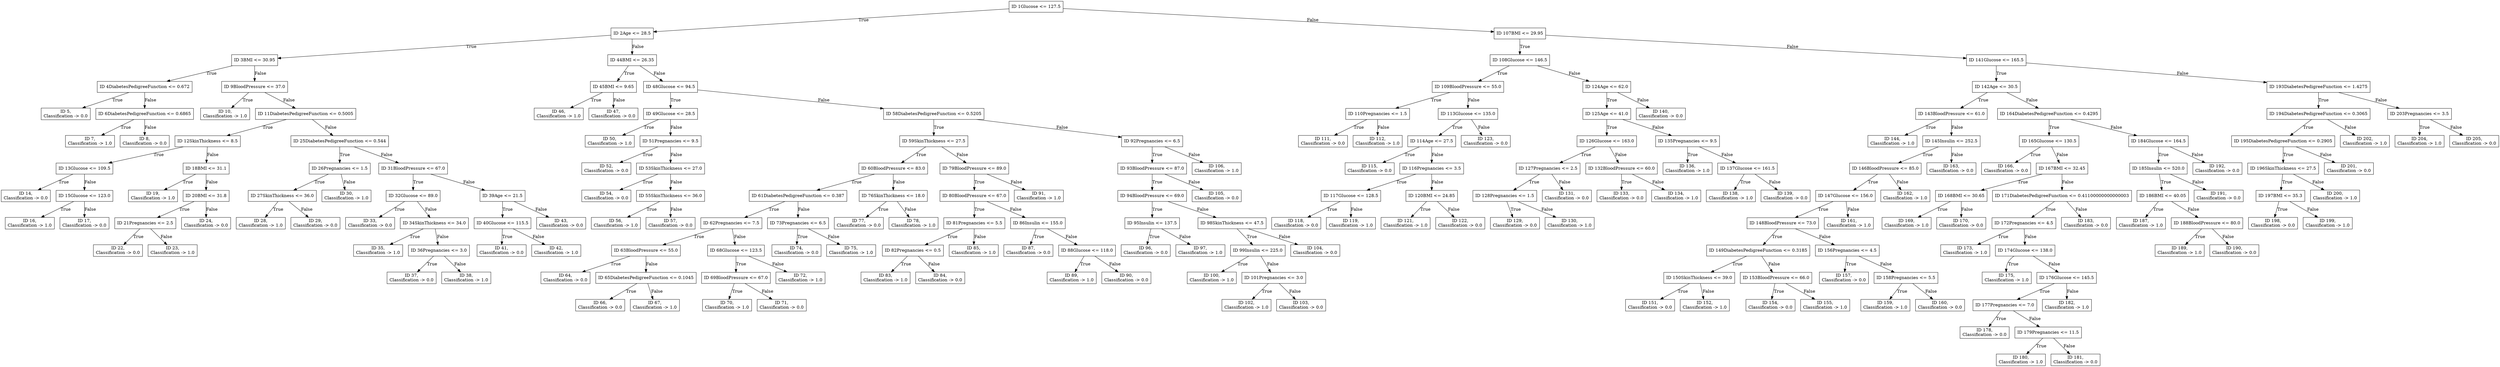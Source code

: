 digraph "Decision Tree" {
	node [shape=rectangle]
	"ID 1Glucose <= 127.5
" -> "ID 2Age <= 28.5
" [label=True]
	"ID 1Glucose <= 127.5
" -> "ID 107BMI <= 29.95
" [label=False]
	"ID 2Age <= 28.5
" -> "ID 3BMI <= 30.95
" [label=True]
	"ID 2Age <= 28.5
" -> "ID 44BMI <= 26.35
" [label=False]
	"ID 107BMI <= 29.95
" -> "ID 108Glucose <= 146.5
" [label=True]
	"ID 107BMI <= 29.95
" -> "ID 141Glucose <= 165.5
" [label=False]
	"ID 3BMI <= 30.95
" -> "ID 4DiabetesPedigreeFunction <= 0.672
" [label=True]
	"ID 3BMI <= 30.95
" -> "ID 9BloodPressure <= 37.0
" [label=False]
	"ID 44BMI <= 26.35
" -> "ID 45BMI <= 9.65
" [label=True]
	"ID 44BMI <= 26.35
" -> "ID 48Glucose <= 94.5
" [label=False]
	"ID 108Glucose <= 146.5
" -> "ID 109BloodPressure <= 55.0
" [label=True]
	"ID 108Glucose <= 146.5
" -> "ID 124Age <= 62.0
" [label=False]
	"ID 141Glucose <= 165.5
" -> "ID 142Age <= 30.5
" [label=True]
	"ID 141Glucose <= 165.5
" -> "ID 193DiabetesPedigreeFunction <= 1.4275
" [label=False]
	"ID 4DiabetesPedigreeFunction <= 0.672
" -> "ID 5,
Classification -> 0.0
" [label=True]
	"ID 4DiabetesPedigreeFunction <= 0.672
" -> "ID 6DiabetesPedigreeFunction <= 0.6865
" [label=False]
	"ID 9BloodPressure <= 37.0
" -> "ID 10,
Classification -> 1.0
" [label=True]
	"ID 9BloodPressure <= 37.0
" -> "ID 11DiabetesPedigreeFunction <= 0.5005
" [label=False]
	"ID 45BMI <= 9.65
" -> "ID 46,
Classification -> 1.0
" [label=True]
	"ID 45BMI <= 9.65
" -> "ID 47,
Classification -> 0.0
" [label=False]
	"ID 48Glucose <= 94.5
" -> "ID 49Glucose <= 28.5
" [label=True]
	"ID 48Glucose <= 94.5
" -> "ID 58DiabetesPedigreeFunction <= 0.5205
" [label=False]
	"ID 109BloodPressure <= 55.0
" -> "ID 110Pregnancies <= 1.5
" [label=True]
	"ID 109BloodPressure <= 55.0
" -> "ID 113Glucose <= 135.0
" [label=False]
	"ID 124Age <= 62.0
" -> "ID 125Age <= 41.0
" [label=True]
	"ID 124Age <= 62.0
" -> "ID 140,
Classification -> 0.0
" [label=False]
	"ID 142Age <= 30.5
" -> "ID 143BloodPressure <= 61.0
" [label=True]
	"ID 142Age <= 30.5
" -> "ID 164DiabetesPedigreeFunction <= 0.4295
" [label=False]
	"ID 193DiabetesPedigreeFunction <= 1.4275
" -> "ID 194DiabetesPedigreeFunction <= 0.3065
" [label=True]
	"ID 193DiabetesPedigreeFunction <= 1.4275
" -> "ID 203Pregnancies <= 3.5
" [label=False]
	"ID 6DiabetesPedigreeFunction <= 0.6865
" -> "ID 7,
Classification -> 1.0
" [label=True]
	"ID 6DiabetesPedigreeFunction <= 0.6865
" -> "ID 8,
Classification -> 0.0
" [label=False]
	"ID 11DiabetesPedigreeFunction <= 0.5005
" -> "ID 12SkinThickness <= 8.5
" [label=True]
	"ID 11DiabetesPedigreeFunction <= 0.5005
" -> "ID 25DiabetesPedigreeFunction <= 0.544
" [label=False]
	"ID 49Glucose <= 28.5
" -> "ID 50,
Classification -> 1.0
" [label=True]
	"ID 49Glucose <= 28.5
" -> "ID 51Pregnancies <= 9.5
" [label=False]
	"ID 58DiabetesPedigreeFunction <= 0.5205
" -> "ID 59SkinThickness <= 27.5
" [label=True]
	"ID 58DiabetesPedigreeFunction <= 0.5205
" -> "ID 92Pregnancies <= 6.5
" [label=False]
	"ID 110Pregnancies <= 1.5
" -> "ID 111,
Classification -> 0.0
" [label=True]
	"ID 110Pregnancies <= 1.5
" -> "ID 112,
Classification -> 1.0
" [label=False]
	"ID 113Glucose <= 135.0
" -> "ID 114Age <= 27.5
" [label=True]
	"ID 113Glucose <= 135.0
" -> "ID 123,
Classification -> 0.0
" [label=False]
	"ID 125Age <= 41.0
" -> "ID 126Glucose <= 163.0
" [label=True]
	"ID 125Age <= 41.0
" -> "ID 135Pregnancies <= 9.5
" [label=False]
	"ID 143BloodPressure <= 61.0
" -> "ID 144,
Classification -> 1.0
" [label=True]
	"ID 143BloodPressure <= 61.0
" -> "ID 145Insulin <= 252.5
" [label=False]
	"ID 164DiabetesPedigreeFunction <= 0.4295
" -> "ID 165Glucose <= 130.5
" [label=True]
	"ID 164DiabetesPedigreeFunction <= 0.4295
" -> "ID 184Glucose <= 164.5
" [label=False]
	"ID 194DiabetesPedigreeFunction <= 0.3065
" -> "ID 195DiabetesPedigreeFunction <= 0.2905
" [label=True]
	"ID 194DiabetesPedigreeFunction <= 0.3065
" -> "ID 202,
Classification -> 1.0
" [label=False]
	"ID 203Pregnancies <= 3.5
" -> "ID 204,
Classification -> 1.0
" [label=True]
	"ID 203Pregnancies <= 3.5
" -> "ID 205,
Classification -> 0.0
" [label=False]
	"ID 12SkinThickness <= 8.5
" -> "ID 13Glucose <= 109.5
" [label=True]
	"ID 12SkinThickness <= 8.5
" -> "ID 18BMI <= 31.1
" [label=False]
	"ID 25DiabetesPedigreeFunction <= 0.544
" -> "ID 26Pregnancies <= 1.5
" [label=True]
	"ID 25DiabetesPedigreeFunction <= 0.544
" -> "ID 31BloodPressure <= 67.0
" [label=False]
	"ID 51Pregnancies <= 9.5
" -> "ID 52,
Classification -> 0.0
" [label=True]
	"ID 51Pregnancies <= 9.5
" -> "ID 53SkinThickness <= 27.0
" [label=False]
	"ID 59SkinThickness <= 27.5
" -> "ID 60BloodPressure <= 83.0
" [label=True]
	"ID 59SkinThickness <= 27.5
" -> "ID 79BloodPressure <= 89.0
" [label=False]
	"ID 92Pregnancies <= 6.5
" -> "ID 93BloodPressure <= 87.0
" [label=True]
	"ID 92Pregnancies <= 6.5
" -> "ID 106,
Classification -> 1.0
" [label=False]
	"ID 114Age <= 27.5
" -> "ID 115,
Classification -> 0.0
" [label=True]
	"ID 114Age <= 27.5
" -> "ID 116Pregnancies <= 3.5
" [label=False]
	"ID 126Glucose <= 163.0
" -> "ID 127Pregnancies <= 2.5
" [label=True]
	"ID 126Glucose <= 163.0
" -> "ID 132BloodPressure <= 60.0
" [label=False]
	"ID 135Pregnancies <= 9.5
" -> "ID 136,
Classification -> 1.0
" [label=True]
	"ID 135Pregnancies <= 9.5
" -> "ID 137Glucose <= 161.5
" [label=False]
	"ID 145Insulin <= 252.5
" -> "ID 146BloodPressure <= 85.0
" [label=True]
	"ID 145Insulin <= 252.5
" -> "ID 163,
Classification -> 0.0
" [label=False]
	"ID 165Glucose <= 130.5
" -> "ID 166,
Classification -> 0.0
" [label=True]
	"ID 165Glucose <= 130.5
" -> "ID 167BMI <= 32.45
" [label=False]
	"ID 184Glucose <= 164.5
" -> "ID 185Insulin <= 520.0
" [label=True]
	"ID 184Glucose <= 164.5
" -> "ID 192,
Classification -> 0.0
" [label=False]
	"ID 195DiabetesPedigreeFunction <= 0.2905
" -> "ID 196SkinThickness <= 27.5
" [label=True]
	"ID 195DiabetesPedigreeFunction <= 0.2905
" -> "ID 201,
Classification -> 0.0
" [label=False]
	"ID 13Glucose <= 109.5
" -> "ID 14,
Classification -> 0.0
" [label=True]
	"ID 13Glucose <= 109.5
" -> "ID 15Glucose <= 123.0
" [label=False]
	"ID 18BMI <= 31.1
" -> "ID 19,
Classification -> 1.0
" [label=True]
	"ID 18BMI <= 31.1
" -> "ID 20BMI <= 31.8
" [label=False]
	"ID 26Pregnancies <= 1.5
" -> "ID 27SkinThickness <= 36.0
" [label=True]
	"ID 26Pregnancies <= 1.5
" -> "ID 30,
Classification -> 1.0
" [label=False]
	"ID 31BloodPressure <= 67.0
" -> "ID 32Glucose <= 89.0
" [label=True]
	"ID 31BloodPressure <= 67.0
" -> "ID 39Age <= 21.5
" [label=False]
	"ID 53SkinThickness <= 27.0
" -> "ID 54,
Classification -> 0.0
" [label=True]
	"ID 53SkinThickness <= 27.0
" -> "ID 55SkinThickness <= 36.0
" [label=False]
	"ID 60BloodPressure <= 83.0
" -> "ID 61DiabetesPedigreeFunction <= 0.387
" [label=True]
	"ID 60BloodPressure <= 83.0
" -> "ID 76SkinThickness <= 18.0
" [label=False]
	"ID 79BloodPressure <= 89.0
" -> "ID 80BloodPressure <= 67.0
" [label=True]
	"ID 79BloodPressure <= 89.0
" -> "ID 91,
Classification -> 1.0
" [label=False]
	"ID 93BloodPressure <= 87.0
" -> "ID 94BloodPressure <= 69.0
" [label=True]
	"ID 93BloodPressure <= 87.0
" -> "ID 105,
Classification -> 0.0
" [label=False]
	"ID 116Pregnancies <= 3.5
" -> "ID 117Glucose <= 128.5
" [label=True]
	"ID 116Pregnancies <= 3.5
" -> "ID 120BMI <= 24.85
" [label=False]
	"ID 127Pregnancies <= 2.5
" -> "ID 128Pregnancies <= 1.5
" [label=True]
	"ID 127Pregnancies <= 2.5
" -> "ID 131,
Classification -> 0.0
" [label=False]
	"ID 132BloodPressure <= 60.0
" -> "ID 133,
Classification -> 0.0
" [label=True]
	"ID 132BloodPressure <= 60.0
" -> "ID 134,
Classification -> 1.0
" [label=False]
	"ID 137Glucose <= 161.5
" -> "ID 138,
Classification -> 1.0
" [label=True]
	"ID 137Glucose <= 161.5
" -> "ID 139,
Classification -> 0.0
" [label=False]
	"ID 146BloodPressure <= 85.0
" -> "ID 147Glucose <= 156.0
" [label=True]
	"ID 146BloodPressure <= 85.0
" -> "ID 162,
Classification -> 1.0
" [label=False]
	"ID 167BMI <= 32.45
" -> "ID 168BMI <= 30.65
" [label=True]
	"ID 167BMI <= 32.45
" -> "ID 171DiabetesPedigreeFunction <= 0.41100000000000003
" [label=False]
	"ID 185Insulin <= 520.0
" -> "ID 186BMI <= 40.05
" [label=True]
	"ID 185Insulin <= 520.0
" -> "ID 191,
Classification -> 0.0
" [label=False]
	"ID 196SkinThickness <= 27.5
" -> "ID 197BMI <= 35.3
" [label=True]
	"ID 196SkinThickness <= 27.5
" -> "ID 200,
Classification -> 1.0
" [label=False]
	"ID 15Glucose <= 123.0
" -> "ID 16,
Classification -> 1.0
" [label=True]
	"ID 15Glucose <= 123.0
" -> "ID 17,
Classification -> 0.0
" [label=False]
	"ID 20BMI <= 31.8
" -> "ID 21Pregnancies <= 2.5
" [label=True]
	"ID 20BMI <= 31.8
" -> "ID 24,
Classification -> 0.0
" [label=False]
	"ID 27SkinThickness <= 36.0
" -> "ID 28,
Classification -> 1.0
" [label=True]
	"ID 27SkinThickness <= 36.0
" -> "ID 29,
Classification -> 0.0
" [label=False]
	"ID 32Glucose <= 89.0
" -> "ID 33,
Classification -> 0.0
" [label=True]
	"ID 32Glucose <= 89.0
" -> "ID 34SkinThickness <= 34.0
" [label=False]
	"ID 39Age <= 21.5
" -> "ID 40Glucose <= 115.5
" [label=True]
	"ID 39Age <= 21.5
" -> "ID 43,
Classification -> 0.0
" [label=False]
	"ID 55SkinThickness <= 36.0
" -> "ID 56,
Classification -> 1.0
" [label=True]
	"ID 55SkinThickness <= 36.0
" -> "ID 57,
Classification -> 0.0
" [label=False]
	"ID 61DiabetesPedigreeFunction <= 0.387
" -> "ID 62Pregnancies <= 7.5
" [label=True]
	"ID 61DiabetesPedigreeFunction <= 0.387
" -> "ID 73Pregnancies <= 6.5
" [label=False]
	"ID 76SkinThickness <= 18.0
" -> "ID 77,
Classification -> 0.0
" [label=True]
	"ID 76SkinThickness <= 18.0
" -> "ID 78,
Classification -> 1.0
" [label=False]
	"ID 80BloodPressure <= 67.0
" -> "ID 81Pregnancies <= 5.5
" [label=True]
	"ID 80BloodPressure <= 67.0
" -> "ID 86Insulin <= 155.0
" [label=False]
	"ID 94BloodPressure <= 69.0
" -> "ID 95Insulin <= 137.5
" [label=True]
	"ID 94BloodPressure <= 69.0
" -> "ID 98SkinThickness <= 47.5
" [label=False]
	"ID 117Glucose <= 128.5
" -> "ID 118,
Classification -> 0.0
" [label=True]
	"ID 117Glucose <= 128.5
" -> "ID 119,
Classification -> 1.0
" [label=False]
	"ID 120BMI <= 24.85
" -> "ID 121,
Classification -> 1.0
" [label=True]
	"ID 120BMI <= 24.85
" -> "ID 122,
Classification -> 0.0
" [label=False]
	"ID 128Pregnancies <= 1.5
" -> "ID 129,
Classification -> 0.0
" [label=True]
	"ID 128Pregnancies <= 1.5
" -> "ID 130,
Classification -> 1.0
" [label=False]
	"ID 147Glucose <= 156.0
" -> "ID 148BloodPressure <= 73.0
" [label=True]
	"ID 147Glucose <= 156.0
" -> "ID 161,
Classification -> 1.0
" [label=False]
	"ID 168BMI <= 30.65
" -> "ID 169,
Classification -> 1.0
" [label=True]
	"ID 168BMI <= 30.65
" -> "ID 170,
Classification -> 0.0
" [label=False]
	"ID 171DiabetesPedigreeFunction <= 0.41100000000000003
" -> "ID 172Pregnancies <= 4.5
" [label=True]
	"ID 171DiabetesPedigreeFunction <= 0.41100000000000003
" -> "ID 183,
Classification -> 0.0
" [label=False]
	"ID 186BMI <= 40.05
" -> "ID 187,
Classification -> 1.0
" [label=True]
	"ID 186BMI <= 40.05
" -> "ID 188BloodPressure <= 80.0
" [label=False]
	"ID 197BMI <= 35.3
" -> "ID 198,
Classification -> 0.0
" [label=True]
	"ID 197BMI <= 35.3
" -> "ID 199,
Classification -> 1.0
" [label=False]
	"ID 21Pregnancies <= 2.5
" -> "ID 22,
Classification -> 0.0
" [label=True]
	"ID 21Pregnancies <= 2.5
" -> "ID 23,
Classification -> 1.0
" [label=False]
	"ID 34SkinThickness <= 34.0
" -> "ID 35,
Classification -> 1.0
" [label=True]
	"ID 34SkinThickness <= 34.0
" -> "ID 36Pregnancies <= 3.0
" [label=False]
	"ID 40Glucose <= 115.5
" -> "ID 41,
Classification -> 0.0
" [label=True]
	"ID 40Glucose <= 115.5
" -> "ID 42,
Classification -> 1.0
" [label=False]
	"ID 62Pregnancies <= 7.5
" -> "ID 63BloodPressure <= 55.0
" [label=True]
	"ID 62Pregnancies <= 7.5
" -> "ID 68Glucose <= 123.5
" [label=False]
	"ID 73Pregnancies <= 6.5
" -> "ID 74,
Classification -> 0.0
" [label=True]
	"ID 73Pregnancies <= 6.5
" -> "ID 75,
Classification -> 1.0
" [label=False]
	"ID 81Pregnancies <= 5.5
" -> "ID 82Pregnancies <= 0.5
" [label=True]
	"ID 81Pregnancies <= 5.5
" -> "ID 85,
Classification -> 1.0
" [label=False]
	"ID 86Insulin <= 155.0
" -> "ID 87,
Classification -> 0.0
" [label=True]
	"ID 86Insulin <= 155.0
" -> "ID 88Glucose <= 118.0
" [label=False]
	"ID 95Insulin <= 137.5
" -> "ID 96,
Classification -> 0.0
" [label=True]
	"ID 95Insulin <= 137.5
" -> "ID 97,
Classification -> 1.0
" [label=False]
	"ID 98SkinThickness <= 47.5
" -> "ID 99Insulin <= 225.0
" [label=True]
	"ID 98SkinThickness <= 47.5
" -> "ID 104,
Classification -> 0.0
" [label=False]
	"ID 148BloodPressure <= 73.0
" -> "ID 149DiabetesPedigreeFunction <= 0.3185
" [label=True]
	"ID 148BloodPressure <= 73.0
" -> "ID 156Pregnancies <= 4.5
" [label=False]
	"ID 172Pregnancies <= 4.5
" -> "ID 173,
Classification -> 1.0
" [label=True]
	"ID 172Pregnancies <= 4.5
" -> "ID 174Glucose <= 138.0
" [label=False]
	"ID 188BloodPressure <= 80.0
" -> "ID 189,
Classification -> 1.0
" [label=True]
	"ID 188BloodPressure <= 80.0
" -> "ID 190,
Classification -> 0.0
" [label=False]
	"ID 36Pregnancies <= 3.0
" -> "ID 37,
Classification -> 0.0
" [label=True]
	"ID 36Pregnancies <= 3.0
" -> "ID 38,
Classification -> 1.0
" [label=False]
	"ID 63BloodPressure <= 55.0
" -> "ID 64,
Classification -> 0.0
" [label=True]
	"ID 63BloodPressure <= 55.0
" -> "ID 65DiabetesPedigreeFunction <= 0.1045
" [label=False]
	"ID 68Glucose <= 123.5
" -> "ID 69BloodPressure <= 67.0
" [label=True]
	"ID 68Glucose <= 123.5
" -> "ID 72,
Classification -> 1.0
" [label=False]
	"ID 82Pregnancies <= 0.5
" -> "ID 83,
Classification -> 1.0
" [label=True]
	"ID 82Pregnancies <= 0.5
" -> "ID 84,
Classification -> 0.0
" [label=False]
	"ID 88Glucose <= 118.0
" -> "ID 89,
Classification -> 1.0
" [label=True]
	"ID 88Glucose <= 118.0
" -> "ID 90,
Classification -> 0.0
" [label=False]
	"ID 99Insulin <= 225.0
" -> "ID 100,
Classification -> 1.0
" [label=True]
	"ID 99Insulin <= 225.0
" -> "ID 101Pregnancies <= 3.0
" [label=False]
	"ID 149DiabetesPedigreeFunction <= 0.3185
" -> "ID 150SkinThickness <= 39.0
" [label=True]
	"ID 149DiabetesPedigreeFunction <= 0.3185
" -> "ID 153BloodPressure <= 66.0
" [label=False]
	"ID 156Pregnancies <= 4.5
" -> "ID 157,
Classification -> 0.0
" [label=True]
	"ID 156Pregnancies <= 4.5
" -> "ID 158Pregnancies <= 5.5
" [label=False]
	"ID 174Glucose <= 138.0
" -> "ID 175,
Classification -> 1.0
" [label=True]
	"ID 174Glucose <= 138.0
" -> "ID 176Glucose <= 145.5
" [label=False]
	"ID 65DiabetesPedigreeFunction <= 0.1045
" -> "ID 66,
Classification -> 0.0
" [label=True]
	"ID 65DiabetesPedigreeFunction <= 0.1045
" -> "ID 67,
Classification -> 1.0
" [label=False]
	"ID 69BloodPressure <= 67.0
" -> "ID 70,
Classification -> 1.0
" [label=True]
	"ID 69BloodPressure <= 67.0
" -> "ID 71,
Classification -> 0.0
" [label=False]
	"ID 101Pregnancies <= 3.0
" -> "ID 102,
Classification -> 1.0
" [label=True]
	"ID 101Pregnancies <= 3.0
" -> "ID 103,
Classification -> 0.0
" [label=False]
	"ID 150SkinThickness <= 39.0
" -> "ID 151,
Classification -> 0.0
" [label=True]
	"ID 150SkinThickness <= 39.0
" -> "ID 152,
Classification -> 1.0
" [label=False]
	"ID 153BloodPressure <= 66.0
" -> "ID 154,
Classification -> 0.0
" [label=True]
	"ID 153BloodPressure <= 66.0
" -> "ID 155,
Classification -> 1.0
" [label=False]
	"ID 158Pregnancies <= 5.5
" -> "ID 159,
Classification -> 1.0
" [label=True]
	"ID 158Pregnancies <= 5.5
" -> "ID 160,
Classification -> 0.0
" [label=False]
	"ID 176Glucose <= 145.5
" -> "ID 177Pregnancies <= 7.0
" [label=True]
	"ID 176Glucose <= 145.5
" -> "ID 182,
Classification -> 1.0
" [label=False]
	"ID 177Pregnancies <= 7.0
" -> "ID 178,
Classification -> 0.0
" [label=True]
	"ID 177Pregnancies <= 7.0
" -> "ID 179Pregnancies <= 11.5
" [label=False]
	"ID 179Pregnancies <= 11.5
" -> "ID 180,
Classification -> 1.0
" [label=True]
	"ID 179Pregnancies <= 11.5
" -> "ID 181,
Classification -> 0.0
" [label=False]
}
